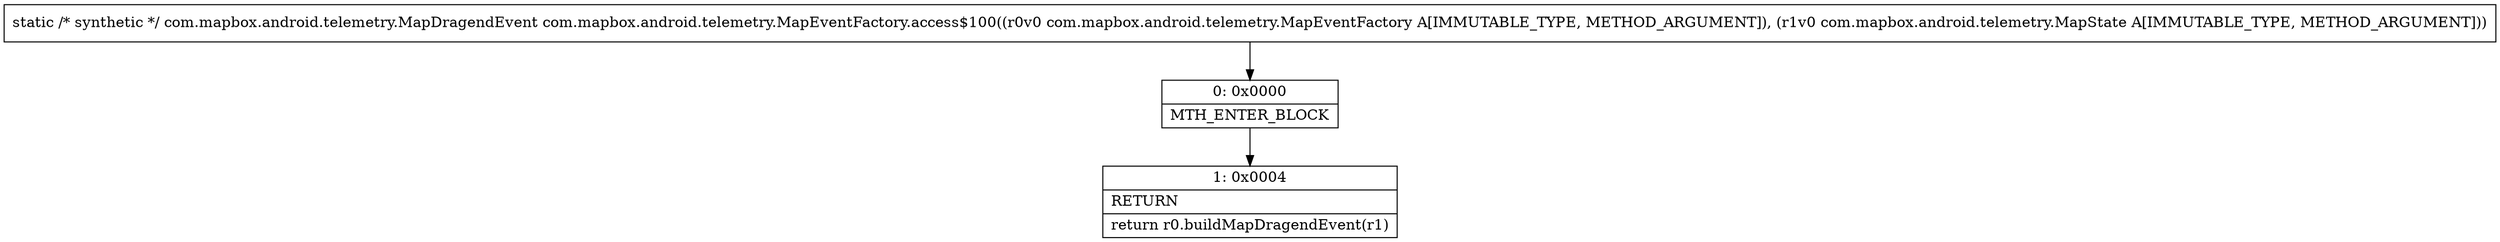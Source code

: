 digraph "CFG forcom.mapbox.android.telemetry.MapEventFactory.access$100(Lcom\/mapbox\/android\/telemetry\/MapEventFactory;Lcom\/mapbox\/android\/telemetry\/MapState;)Lcom\/mapbox\/android\/telemetry\/MapDragendEvent;" {
Node_0 [shape=record,label="{0\:\ 0x0000|MTH_ENTER_BLOCK\l}"];
Node_1 [shape=record,label="{1\:\ 0x0004|RETURN\l|return r0.buildMapDragendEvent(r1)\l}"];
MethodNode[shape=record,label="{static \/* synthetic *\/ com.mapbox.android.telemetry.MapDragendEvent com.mapbox.android.telemetry.MapEventFactory.access$100((r0v0 com.mapbox.android.telemetry.MapEventFactory A[IMMUTABLE_TYPE, METHOD_ARGUMENT]), (r1v0 com.mapbox.android.telemetry.MapState A[IMMUTABLE_TYPE, METHOD_ARGUMENT])) }"];
MethodNode -> Node_0;
Node_0 -> Node_1;
}

